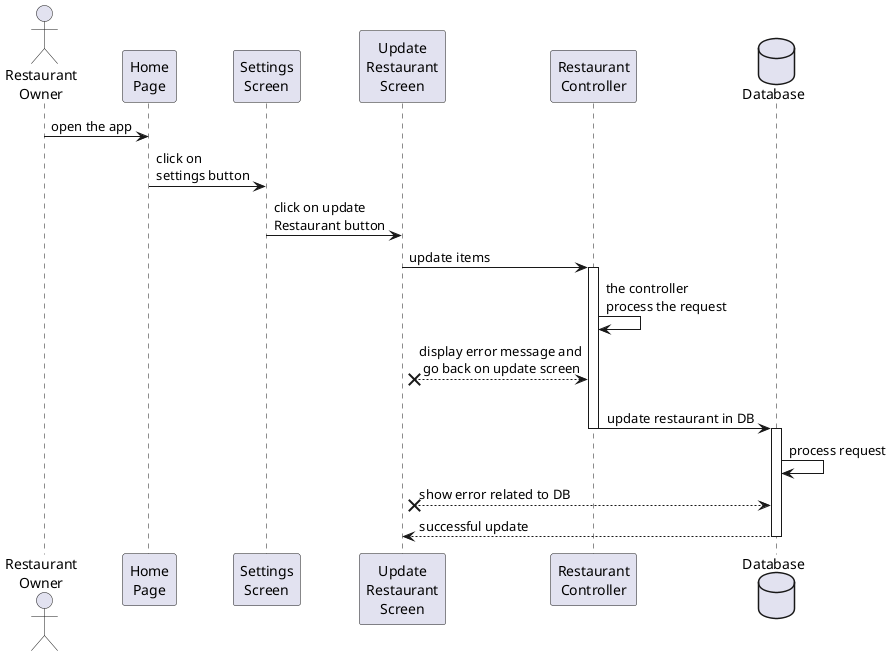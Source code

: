 @startuml register

actor "Restaurant\nOwner" as Owner
participant "Home\nPage" as HomePage
participant "Settings\nScreen" as Settings
participant "Update\nRestaurant\nScreen" as UpdateScreen
participant "Restaurant\nController" as RestaurantController
database Database

Owner -> HomePage: open the app
HomePage -> Settings: click on\nsettings button
Settings -> UpdateScreen: click on update\nRestaurant button
UpdateScreen -> RestaurantController: update items

activate RestaurantController
RestaurantController -> RestaurantController: the controller\nprocess the request
UpdateScreen x-- RestaurantController: display error message and\n go back on update screen
RestaurantController -> Database: \n  update restaurant in DB
deactivate RestaurantController

activate Database
Database -> Database: process request
UpdateScreen x-- Database: show error related to DB
UpdateScreen <-- Database: successful update
deactivate Database



@enduml